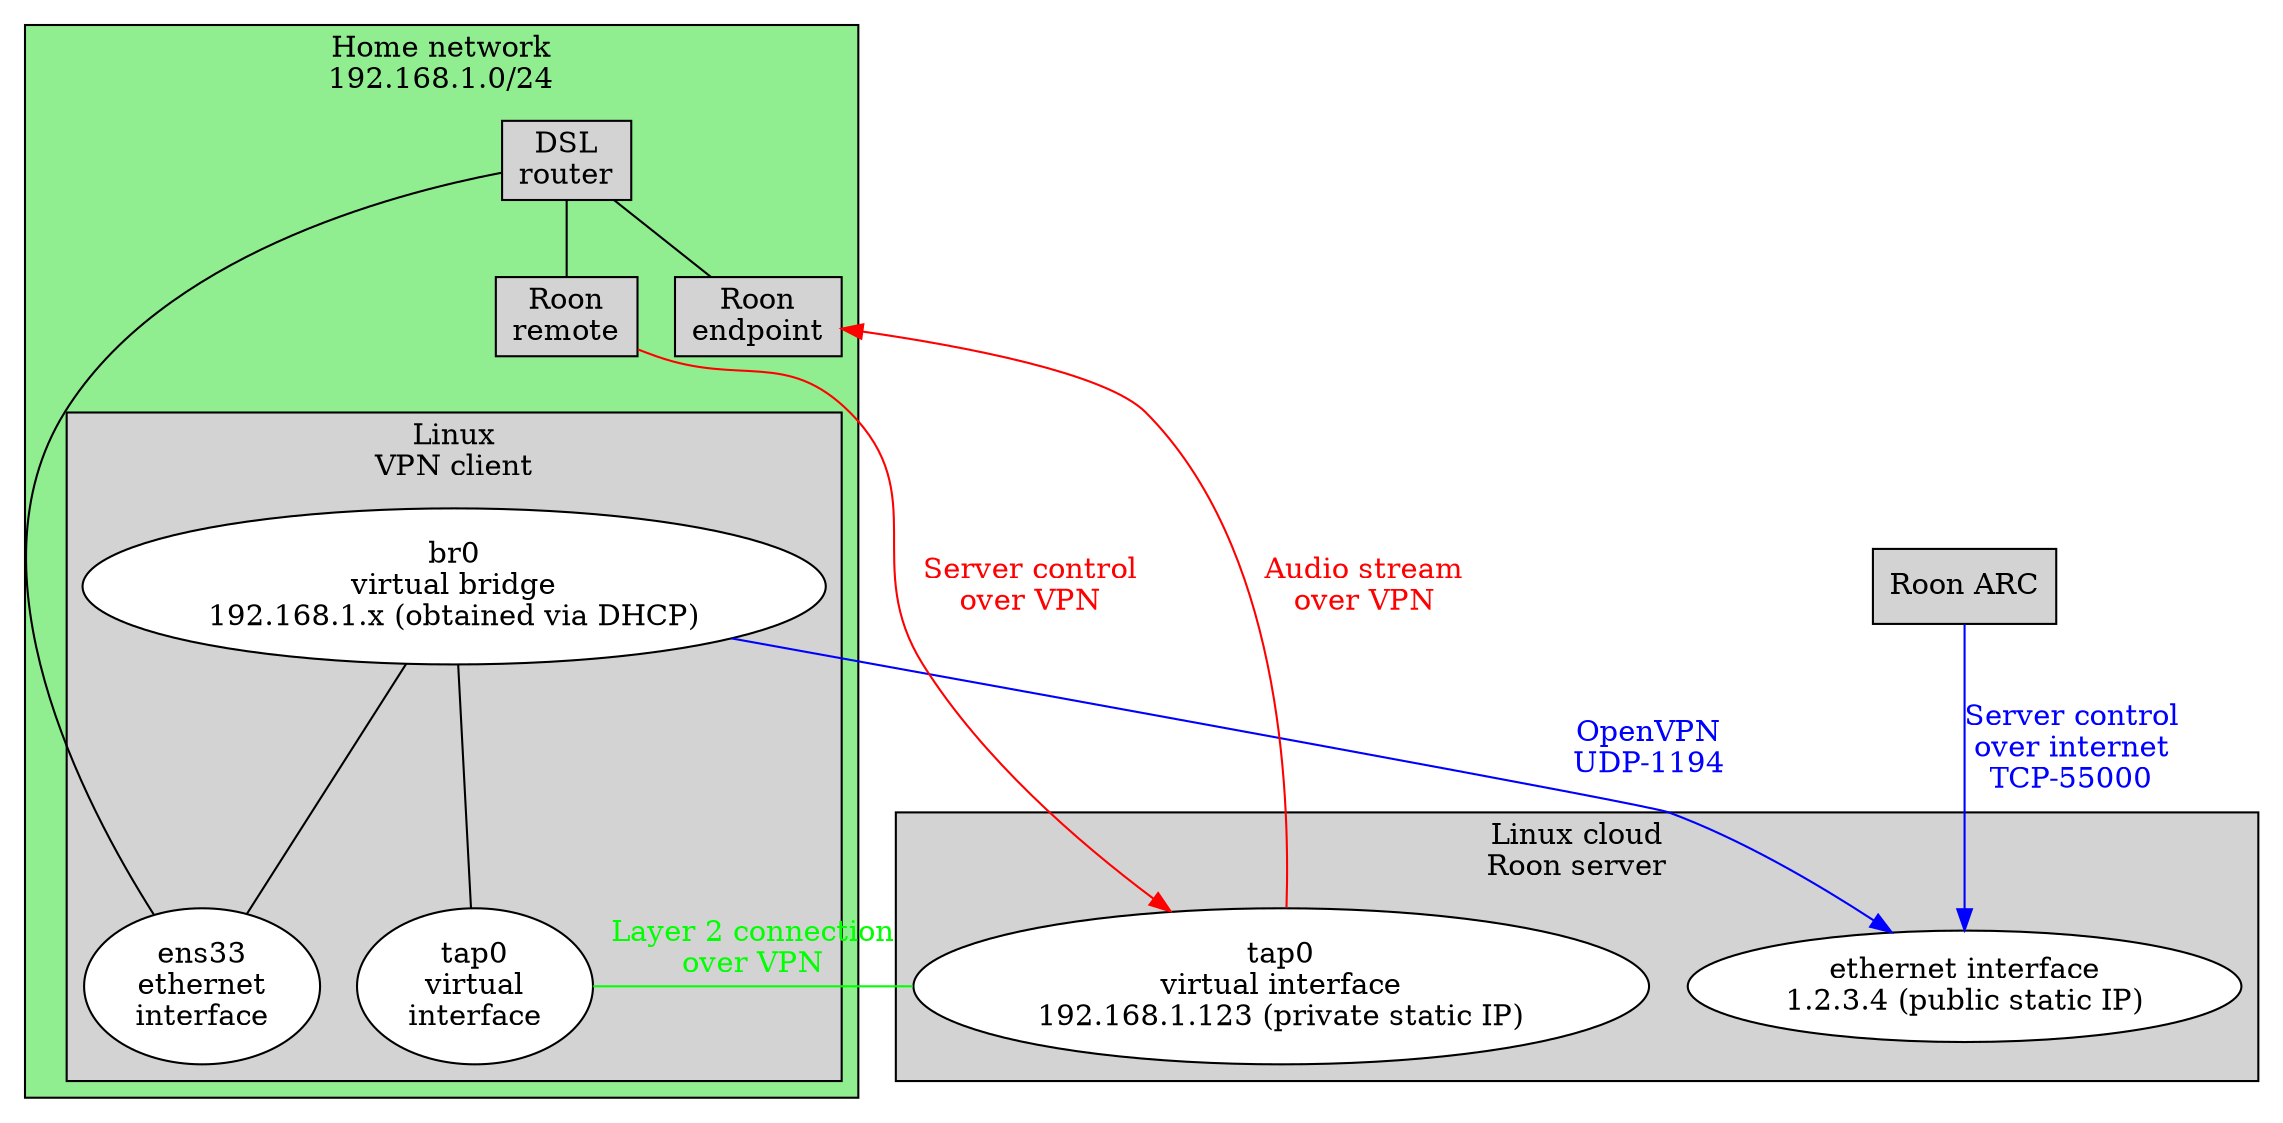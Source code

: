 digraph network {
    node[shape = box]
    edge[dir = none]

    subgraph cluster_home {
        label = "Home network\n192.168.1.0/24"
        bgcolor="lightgreen"

        subgraph cluster_client {
            label = "Linux\nVPN client"
            bgcolor="lightgrey"
            br0[label = "br0\nvirtual bridge\n192.168.1.x (obtained via DHCP)", shape = ellipse, style = filled, fillcolor="white"]
            c_eth[label = "ens33\nethernet\ninterface", shape = ellipse, style = filled, fillcolor="white"]
            c_tap0[label = "tap0\nvirtual\ninterface", shape = ellipse, style = filled, fillcolor="white"]


            br0 -> c_eth
            br0 -> c_tap0
        }

        {
            router[label = "DSL\nrouter", style = filled, fillcolor="lightgrey"]
            rank = min
        }

        roon_endpoint[label = "Roon\nendpoint", style = filled, fillcolor="lightgrey"]
        root_remote[label = "Roon\nremote", style = filled, fillcolor="lightgrey"]

        c_eth -> router
        roon_endpoint -> router
        root_remote -> router
    }

    subgraph cluster_server {
        label = "Linux cloud\nRoon server"
        bgcolor="lightgrey"
        s_eth[label = "ethernet interface\n1.2.3.4 (public static IP)", shape = ellipse, style = filled, fillcolor="white"]
        s_tap0[label = "tap0\nvirtual interface\n192.168.1.123 (private static IP)", shape = ellipse, style = filled, fillcolor="white"]
    }

    roon_arc[label = "Roon ARC", style = filled, fillcolor="lightgrey"]

    c_tap0 -> s_tap0[label = "Layer 2 connection\nover VPN", color = green, fontcolor = green]
    br0 -> s_eth[label = "OpenVPN\nUDP-1194", dir = forward, color = blue, fontcolor = blue]
    root_remote -> s_tap0[label = "Server control\nover VPN", dir = forward, color = red, fontcolor = red]
    s_tap0 -> roon_endpoint[label = "Audio stream\nover VPN", dir = forward, color = red, fontcolor = red]
    roon_arc -> s_eth[label = "Server control\n\over internet\nTCP-55000", dir = forward, color = blue, fontcolor = blue]
}
